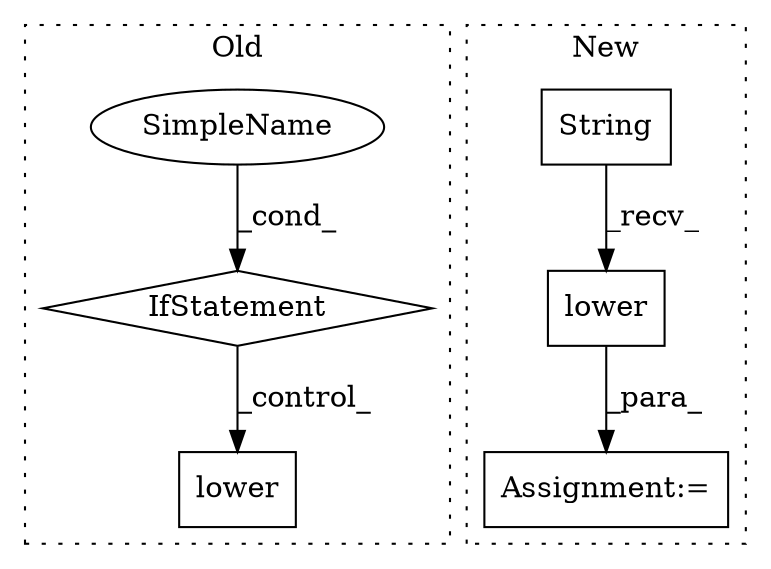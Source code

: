 digraph G {
subgraph cluster0 {
1 [label="lower" a="32" s="1510" l="7" shape="box"];
5 [label="IfStatement" a="25" s="1425,1459" l="4,2" shape="diamond"];
6 [label="SimpleName" a="42" s="" l="" shape="ellipse"];
label = "Old";
style="dotted";
}
subgraph cluster1 {
2 [label="String" a="32" s="1468,1478" l="7,1" shape="box"];
3 [label="Assignment:=" a="7" s="1467" l="1" shape="box"];
4 [label="lower" a="32" s="1480" l="7" shape="box"];
label = "New";
style="dotted";
}
2 -> 4 [label="_recv_"];
4 -> 3 [label="_para_"];
5 -> 1 [label="_control_"];
6 -> 5 [label="_cond_"];
}